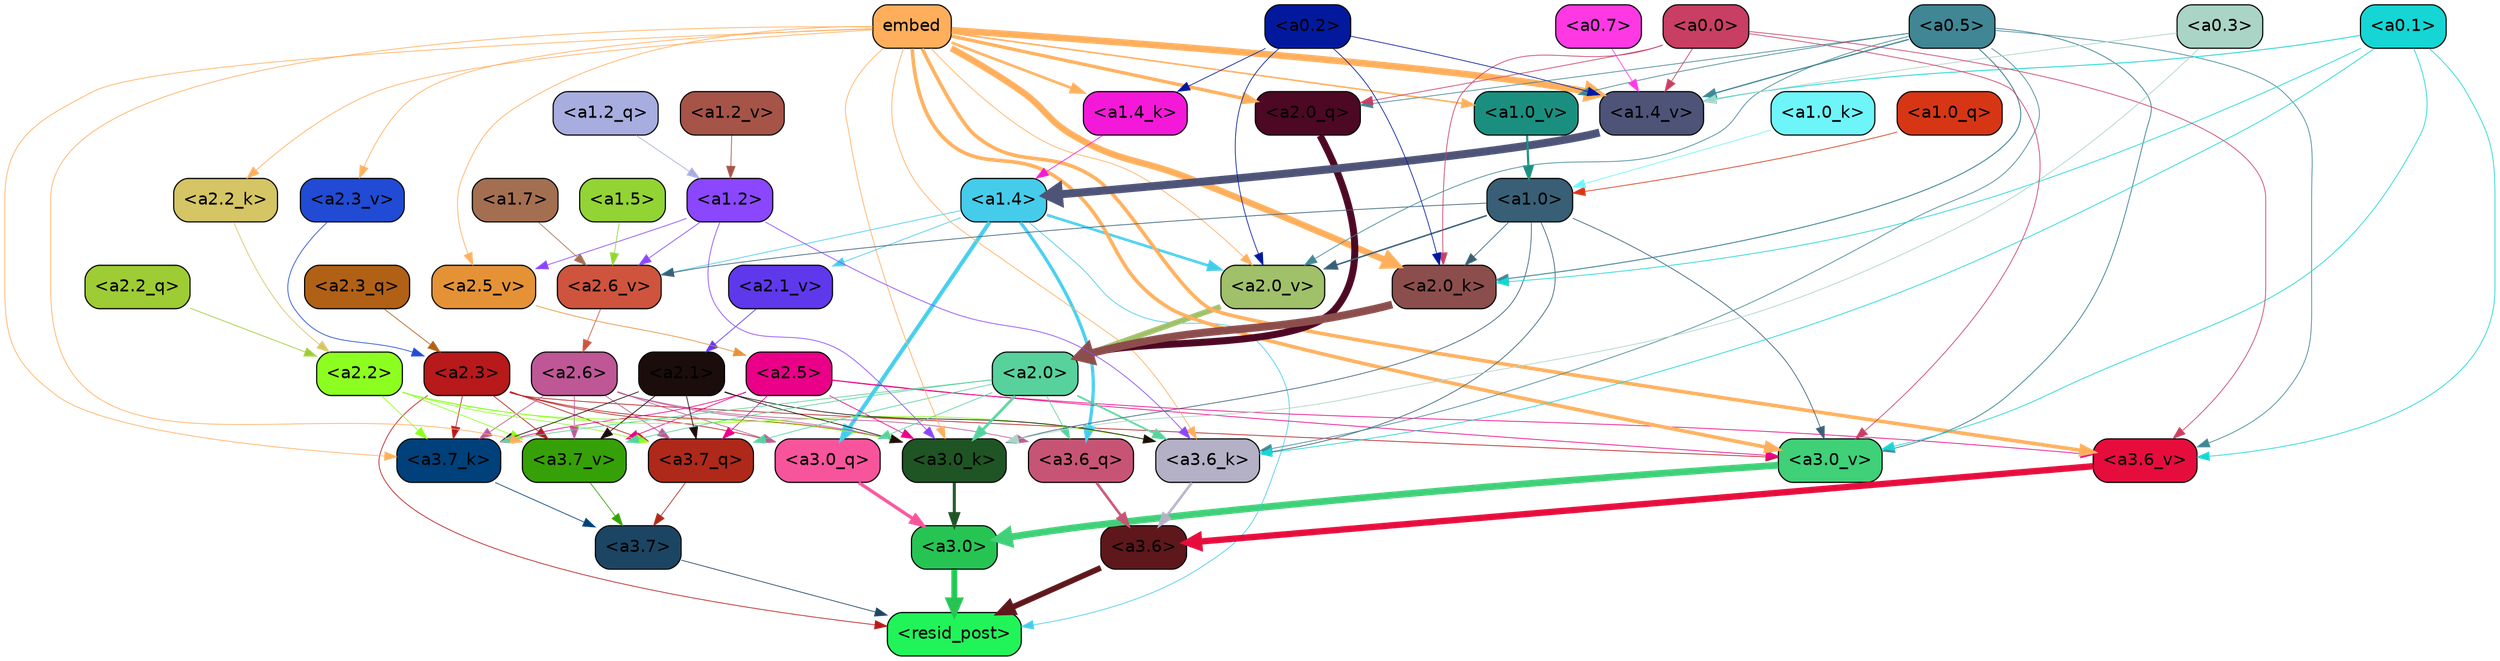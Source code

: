 strict digraph "" {
	graph [bgcolor=transparent,
		layout=dot,
		overlap=false,
		splines=true
	];
	"<a3.7>"	[color=black,
		fillcolor="#1c4563",
		fontname=Helvetica,
		shape=box,
		style="filled, rounded"];
	"<resid_post>"	[color=black,
		fillcolor="#20f459",
		fontname=Helvetica,
		shape=box,
		style="filled, rounded"];
	"<a3.7>" -> "<resid_post>"	[color="#1c4563",
		penwidth=0.6];
	"<a3.6>"	[color=black,
		fillcolor="#5e171b",
		fontname=Helvetica,
		shape=box,
		style="filled, rounded"];
	"<a3.6>" -> "<resid_post>"	[color="#5e171b",
		penwidth=4.751612067222595];
	"<a3.0>"	[color=black,
		fillcolor="#26c453",
		fontname=Helvetica,
		shape=box,
		style="filled, rounded"];
	"<a3.0>" -> "<resid_post>"	[color="#26c453",
		penwidth=4.884142994880676];
	"<a2.3>"	[color=black,
		fillcolor="#b8191a",
		fontname=Helvetica,
		shape=box,
		style="filled, rounded"];
	"<a2.3>" -> "<resid_post>"	[color="#b8191a",
		penwidth=0.6];
	"<a3.7_q>"	[color=black,
		fillcolor="#ae2919",
		fontname=Helvetica,
		shape=box,
		style="filled, rounded"];
	"<a2.3>" -> "<a3.7_q>"	[color="#b8191a",
		penwidth=0.6];
	"<a3.0_q>"	[color=black,
		fillcolor="#f8549c",
		fontname=Helvetica,
		shape=box,
		style="filled, rounded"];
	"<a2.3>" -> "<a3.0_q>"	[color="#b8191a",
		penwidth=0.6];
	"<a3.7_k>"	[color=black,
		fillcolor="#00407b",
		fontname=Helvetica,
		shape=box,
		style="filled, rounded"];
	"<a2.3>" -> "<a3.7_k>"	[color="#b8191a",
		penwidth=0.6];
	"<a3.0_k>"	[color=black,
		fillcolor="#1f5424",
		fontname=Helvetica,
		shape=box,
		style="filled, rounded"];
	"<a2.3>" -> "<a3.0_k>"	[color="#b8191a",
		penwidth=0.6];
	"<a3.7_v>"	[color=black,
		fillcolor="#36a008",
		fontname=Helvetica,
		shape=box,
		style="filled, rounded"];
	"<a2.3>" -> "<a3.7_v>"	[color="#b8191a",
		penwidth=0.6];
	"<a3.0_v>"	[color=black,
		fillcolor="#3fd078",
		fontname=Helvetica,
		shape=box,
		style="filled, rounded"];
	"<a2.3>" -> "<a3.0_v>"	[color="#b8191a",
		penwidth=0.6];
	"<a1.4>"	[color=black,
		fillcolor="#45cceb",
		fontname=Helvetica,
		shape=box,
		style="filled, rounded"];
	"<a1.4>" -> "<resid_post>"	[color="#45cceb",
		penwidth=0.6];
	"<a3.6_q>"	[color=black,
		fillcolor="#c85475",
		fontname=Helvetica,
		shape=box,
		style="filled, rounded"];
	"<a1.4>" -> "<a3.6_q>"	[color="#45cceb",
		penwidth=2.6469622254371643];
	"<a1.4>" -> "<a3.0_q>"	[color="#45cceb",
		penwidth=3.3040847778320312];
	"<a2.6_v>"	[color=black,
		fillcolor="#cf543d",
		fontname=Helvetica,
		shape=box,
		style="filled, rounded"];
	"<a1.4>" -> "<a2.6_v>"	[color="#45cceb",
		penwidth=0.6];
	"<a2.1_v>"	[color=black,
		fillcolor="#5f38ec",
		fontname=Helvetica,
		shape=box,
		style="filled, rounded"];
	"<a1.4>" -> "<a2.1_v>"	[color="#45cceb",
		penwidth=0.6];
	"<a2.0_v>"	[color=black,
		fillcolor="#a0c069",
		fontname=Helvetica,
		shape=box,
		style="filled, rounded"];
	"<a1.4>" -> "<a2.0_v>"	[color="#45cceb",
		penwidth=2.1286070346832275];
	"<a3.7_q>" -> "<a3.7>"	[color="#ae2919",
		penwidth=0.6];
	"<a3.6_q>" -> "<a3.6>"	[color="#c85475",
		penwidth=2.091020345687866];
	"<a3.0_q>" -> "<a3.0>"	[color="#f8549c",
		penwidth=2.7421876192092896];
	"<a3.7_k>" -> "<a3.7>"	[color="#00407b",
		penwidth=0.6];
	"<a3.6_k>"	[color=black,
		fillcolor="#b4b0c5",
		fontname=Helvetica,
		shape=box,
		style="filled, rounded"];
	"<a3.6_k>" -> "<a3.6>"	[color="#b4b0c5",
		penwidth=2.048597991466522];
	"<a3.0_k>" -> "<a3.0>"	[color="#1f5424",
		penwidth=2.476402521133423];
	"<a3.7_v>" -> "<a3.7>"	[color="#36a008",
		penwidth=0.6];
	"<a3.6_v>"	[color=black,
		fillcolor="#e60d3d",
		fontname=Helvetica,
		shape=box,
		style="filled, rounded"];
	"<a3.6_v>" -> "<a3.6>"	[color="#e60d3d",
		penwidth=5.2550448179244995];
	"<a3.0_v>" -> "<a3.0>"	[color="#3fd078",
		penwidth=5.652270674705505];
	"<a2.6>"	[color=black,
		fillcolor="#bf5796",
		fontname=Helvetica,
		shape=box,
		style="filled, rounded"];
	"<a2.6>" -> "<a3.7_q>"	[color="#bf5796",
		penwidth=0.6];
	"<a2.6>" -> "<a3.6_q>"	[color="#bf5796",
		penwidth=0.6];
	"<a2.6>" -> "<a3.0_q>"	[color="#bf5796",
		penwidth=0.6];
	"<a2.6>" -> "<a3.7_k>"	[color="#bf5796",
		penwidth=0.6];
	"<a2.6>" -> "<a3.0_k>"	[color="#bf5796",
		penwidth=0.6];
	"<a2.6>" -> "<a3.7_v>"	[color="#bf5796",
		penwidth=0.6];
	"<a2.5>"	[color=black,
		fillcolor="#ea0088",
		fontname=Helvetica,
		shape=box,
		style="filled, rounded"];
	"<a2.5>" -> "<a3.7_q>"	[color="#ea0088",
		penwidth=0.6];
	"<a2.5>" -> "<a3.7_k>"	[color="#ea0088",
		penwidth=0.6];
	"<a2.5>" -> "<a3.0_k>"	[color="#ea0088",
		penwidth=0.6];
	"<a2.5>" -> "<a3.7_v>"	[color="#ea0088",
		penwidth=0.6];
	"<a2.5>" -> "<a3.6_v>"	[color="#ea0088",
		penwidth=0.6];
	"<a2.5>" -> "<a3.0_v>"	[color="#ea0088",
		penwidth=0.6];
	"<a2.2>"	[color=black,
		fillcolor="#8cff20",
		fontname=Helvetica,
		shape=box,
		style="filled, rounded"];
	"<a2.2>" -> "<a3.7_q>"	[color="#8cff20",
		penwidth=0.6];
	"<a2.2>" -> "<a3.7_k>"	[color="#8cff20",
		penwidth=0.6];
	"<a2.2>" -> "<a3.6_k>"	[color="#8cff20",
		penwidth=0.6];
	"<a2.2>" -> "<a3.0_k>"	[color="#8cff20",
		penwidth=0.6];
	"<a2.2>" -> "<a3.7_v>"	[color="#8cff20",
		penwidth=0.6];
	"<a2.1>"	[color=black,
		fillcolor="#1a0d0b",
		fontname=Helvetica,
		shape=box,
		style="filled, rounded"];
	"<a2.1>" -> "<a3.7_q>"	[color="#1a0d0b",
		penwidth=0.6];
	"<a2.1>" -> "<a3.7_k>"	[color="#1a0d0b",
		penwidth=0.6];
	"<a2.1>" -> "<a3.6_k>"	[color="#1a0d0b",
		penwidth=0.6];
	"<a2.1>" -> "<a3.0_k>"	[color="#1a0d0b",
		penwidth=0.6];
	"<a2.1>" -> "<a3.7_v>"	[color="#1a0d0b",
		penwidth=0.6];
	"<a2.0>"	[color=black,
		fillcolor="#58d29d",
		fontname=Helvetica,
		shape=box,
		style="filled, rounded"];
	"<a2.0>" -> "<a3.7_q>"	[color="#58d29d",
		penwidth=0.6];
	"<a2.0>" -> "<a3.6_q>"	[color="#58d29d",
		penwidth=0.6];
	"<a2.0>" -> "<a3.0_q>"	[color="#58d29d",
		penwidth=0.6];
	"<a2.0>" -> "<a3.7_k>"	[color="#58d29d",
		penwidth=0.6];
	"<a2.0>" -> "<a3.6_k>"	[color="#58d29d",
		penwidth=1.4757367372512817];
	"<a2.0>" -> "<a3.0_k>"	[color="#58d29d",
		penwidth=2.2137351036071777];
	"<a2.0>" -> "<a3.7_v>"	[color="#58d29d",
		penwidth=0.6];
	embed	[color=black,
		fillcolor="#ffae5c",
		fontname=Helvetica,
		shape=box,
		style="filled, rounded"];
	embed -> "<a3.7_k>"	[color="#ffae5c",
		penwidth=0.6];
	embed -> "<a3.6_k>"	[color="#ffae5c",
		penwidth=0.6];
	embed -> "<a3.0_k>"	[color="#ffae5c",
		penwidth=0.6];
	embed -> "<a3.7_v>"	[color="#ffae5c",
		penwidth=0.6];
	embed -> "<a3.6_v>"	[color="#ffae5c",
		penwidth=2.9582033157348633];
	embed -> "<a3.0_v>"	[color="#ffae5c",
		penwidth=2.972973108291626];
	"<a2.0_q>"	[color=black,
		fillcolor="#4d0823",
		fontname=Helvetica,
		shape=box,
		style="filled, rounded"];
	embed -> "<a2.0_q>"	[color="#ffae5c",
		penwidth=2.7699792869389057];
	"<a2.2_k>"	[color=black,
		fillcolor="#d5c564",
		fontname=Helvetica,
		shape=box,
		style="filled, rounded"];
	embed -> "<a2.2_k>"	[color="#ffae5c",
		penwidth=0.6];
	"<a2.0_k>"	[color=black,
		fillcolor="#8c4e4c",
		fontname=Helvetica,
		shape=box,
		style="filled, rounded"];
	embed -> "<a2.0_k>"	[color="#ffae5c",
		penwidth=5.362775564193726];
	"<a2.5_v>"	[color=black,
		fillcolor="#e59237",
		fontname=Helvetica,
		shape=box,
		style="filled, rounded"];
	embed -> "<a2.5_v>"	[color="#ffae5c",
		penwidth=0.6];
	"<a2.3_v>"	[color=black,
		fillcolor="#214bd4",
		fontname=Helvetica,
		shape=box,
		style="filled, rounded"];
	embed -> "<a2.3_v>"	[color="#ffae5c",
		penwidth=0.6];
	embed -> "<a2.0_v>"	[color="#ffae5c",
		penwidth=0.6];
	"<a1.4_k>"	[color=black,
		fillcolor="#f419d8",
		fontname=Helvetica,
		shape=box,
		style="filled, rounded"];
	embed -> "<a1.4_k>"	[color="#ffae5c",
		penwidth=2.147887945175171];
	"<a1.4_v>"	[color=black,
		fillcolor="#4e5478",
		fontname=Helvetica,
		shape=box,
		style="filled, rounded"];
	embed -> "<a1.4_v>"	[color="#ffae5c",
		penwidth=5.545122385025024];
	"<a1.0_v>"	[color=black,
		fillcolor="#1b8f7f",
		fontname=Helvetica,
		shape=box,
		style="filled, rounded"];
	embed -> "<a1.0_v>"	[color="#ffae5c",
		penwidth=1.26444411277771];
	"<a1.2>"	[color=black,
		fillcolor="#8a47fe",
		fontname=Helvetica,
		shape=box,
		style="filled, rounded"];
	"<a1.2>" -> "<a3.6_k>"	[color="#8a47fe",
		penwidth=0.6];
	"<a1.2>" -> "<a3.0_k>"	[color="#8a47fe",
		penwidth=0.6];
	"<a1.2>" -> "<a2.6_v>"	[color="#8a47fe",
		penwidth=0.6];
	"<a1.2>" -> "<a2.5_v>"	[color="#8a47fe",
		penwidth=0.6];
	"<a1.0>"	[color=black,
		fillcolor="#385f75",
		fontname=Helvetica,
		shape=box,
		style="filled, rounded"];
	"<a1.0>" -> "<a3.6_k>"	[color="#385f75",
		penwidth=0.6];
	"<a1.0>" -> "<a3.0_k>"	[color="#385f75",
		penwidth=0.6];
	"<a1.0>" -> "<a3.0_v>"	[color="#385f75",
		penwidth=0.6];
	"<a1.0>" -> "<a2.0_k>"	[color="#385f75",
		penwidth=0.6];
	"<a1.0>" -> "<a2.6_v>"	[color="#385f75",
		penwidth=0.6];
	"<a1.0>" -> "<a2.0_v>"	[color="#385f75",
		penwidth=1.2240618467330933];
	"<a0.5>"	[color=black,
		fillcolor="#418695",
		fontname=Helvetica,
		shape=box,
		style="filled, rounded"];
	"<a0.5>" -> "<a3.6_k>"	[color="#418695",
		penwidth=0.6];
	"<a0.5>" -> "<a3.6_v>"	[color="#418695",
		penwidth=0.6];
	"<a0.5>" -> "<a3.0_v>"	[color="#418695",
		penwidth=0.6790935099124908];
	"<a0.5>" -> "<a2.0_q>"	[color="#418695",
		penwidth=0.6];
	"<a0.5>" -> "<a2.0_k>"	[color="#418695",
		penwidth=0.7897988557815552];
	"<a0.5>" -> "<a2.0_v>"	[color="#418695",
		penwidth=0.6];
	"<a0.5>" -> "<a1.4_v>"	[color="#418695",
		penwidth=1.0479987859725952];
	"<a0.5>" -> "<a1.0_v>"	[color="#418695",
		penwidth=0.6];
	"<a0.1>"	[color=black,
		fillcolor="#15d6d4",
		fontname=Helvetica,
		shape=box,
		style="filled, rounded"];
	"<a0.1>" -> "<a3.6_k>"	[color="#15d6d4",
		penwidth=0.6];
	"<a0.1>" -> "<a3.6_v>"	[color="#15d6d4",
		penwidth=0.6];
	"<a0.1>" -> "<a3.0_v>"	[color="#15d6d4",
		penwidth=0.6];
	"<a0.1>" -> "<a2.0_k>"	[color="#15d6d4",
		penwidth=0.6];
	"<a0.1>" -> "<a1.4_v>"	[color="#15d6d4",
		penwidth=0.7031502723693848];
	"<a0.3>"	[color=black,
		fillcolor="#aad4c5",
		fontname=Helvetica,
		shape=box,
		style="filled, rounded"];
	"<a0.3>" -> "<a3.0_k>"	[color="#aad4c5",
		penwidth=0.6];
	"<a0.3>" -> "<a1.4_v>"	[color="#aad4c5",
		penwidth=0.6];
	"<a0.0>"	[color=black,
		fillcolor="#c93e63",
		fontname=Helvetica,
		shape=box,
		style="filled, rounded"];
	"<a0.0>" -> "<a3.6_v>"	[color="#c93e63",
		penwidth=0.6];
	"<a0.0>" -> "<a3.0_v>"	[color="#c93e63",
		penwidth=0.6];
	"<a0.0>" -> "<a2.0_q>"	[color="#c93e63",
		penwidth=0.6];
	"<a0.0>" -> "<a2.0_k>"	[color="#c93e63",
		penwidth=0.6];
	"<a0.0>" -> "<a1.4_v>"	[color="#c93e63",
		penwidth=0.6];
	"<a2.3_q>"	[color=black,
		fillcolor="#b16115",
		fontname=Helvetica,
		shape=box,
		style="filled, rounded"];
	"<a2.3_q>" -> "<a2.3>"	[color="#b16115",
		penwidth=0.6];
	"<a2.2_q>"	[color=black,
		fillcolor="#9ecc34",
		fontname=Helvetica,
		shape=box,
		style="filled, rounded"];
	"<a2.2_q>" -> "<a2.2>"	[color="#9ecc34",
		penwidth=0.6];
	"<a2.0_q>" -> "<a2.0>"	[color="#4d0823",
		penwidth=5.819834470748901];
	"<a2.2_k>" -> "<a2.2>"	[color="#d5c564",
		penwidth=0.6];
	"<a2.0_k>" -> "<a2.0>"	[color="#8c4e4c",
		penwidth=6.470837593078613];
	"<a2.6_v>" -> "<a2.6>"	[color="#cf543d",
		penwidth=0.6];
	"<a2.5_v>" -> "<a2.5>"	[color="#e59237",
		penwidth=0.6];
	"<a2.3_v>" -> "<a2.3>"	[color="#214bd4",
		penwidth=0.6];
	"<a2.1_v>" -> "<a2.1>"	[color="#5f38ec",
		penwidth=0.6];
	"<a2.0_v>" -> "<a2.0>"	[color="#a0c069",
		penwidth=4.5950857400894165];
	"<a0.2>"	[color=black,
		fillcolor="#02199e",
		fontname=Helvetica,
		shape=box,
		style="filled, rounded"];
	"<a0.2>" -> "<a2.0_k>"	[color="#02199e",
		penwidth=0.6];
	"<a0.2>" -> "<a2.0_v>"	[color="#02199e",
		penwidth=0.6];
	"<a0.2>" -> "<a1.4_k>"	[color="#02199e",
		penwidth=0.6];
	"<a0.2>" -> "<a1.4_v>"	[color="#02199e",
		penwidth=0.6];
	"<a1.7>"	[color=black,
		fillcolor="#a46f51",
		fontname=Helvetica,
		shape=box,
		style="filled, rounded"];
	"<a1.7>" -> "<a2.6_v>"	[color="#a46f51",
		penwidth=0.6];
	"<a1.5>"	[color=black,
		fillcolor="#92d434",
		fontname=Helvetica,
		shape=box,
		style="filled, rounded"];
	"<a1.5>" -> "<a2.6_v>"	[color="#92d434",
		penwidth=0.6];
	"<a1.2_q>"	[color=black,
		fillcolor="#a8ade0",
		fontname=Helvetica,
		shape=box,
		style="filled, rounded"];
	"<a1.2_q>" -> "<a1.2>"	[color="#a8ade0",
		penwidth=0.6];
	"<a1.0_q>"	[color=black,
		fillcolor="#d73615",
		fontname=Helvetica,
		shape=box,
		style="filled, rounded"];
	"<a1.0_q>" -> "<a1.0>"	[color="#d73615",
		penwidth=0.6];
	"<a1.4_k>" -> "<a1.4>"	[color="#f419d8",
		penwidth=0.6];
	"<a1.0_k>"	[color=black,
		fillcolor="#6ef5fa",
		fontname=Helvetica,
		shape=box,
		style="filled, rounded"];
	"<a1.0_k>" -> "<a1.0>"	[color="#6ef5fa",
		penwidth=0.6];
	"<a1.4_v>" -> "<a1.4>"	[color="#4e5478",
		penwidth=6.635385513305664];
	"<a1.2_v>"	[color=black,
		fillcolor="#a55447",
		fontname=Helvetica,
		shape=box,
		style="filled, rounded"];
	"<a1.2_v>" -> "<a1.2>"	[color="#a55447",
		penwidth=0.6];
	"<a1.0_v>" -> "<a1.0>"	[color="#1b8f7f",
		penwidth=1.807669460773468];
	"<a0.7>"	[color=black,
		fillcolor="#fe39e4",
		fontname=Helvetica,
		shape=box,
		style="filled, rounded"];
	"<a0.7>" -> "<a1.4_v>"	[color="#fe39e4",
		penwidth=0.6];
}
